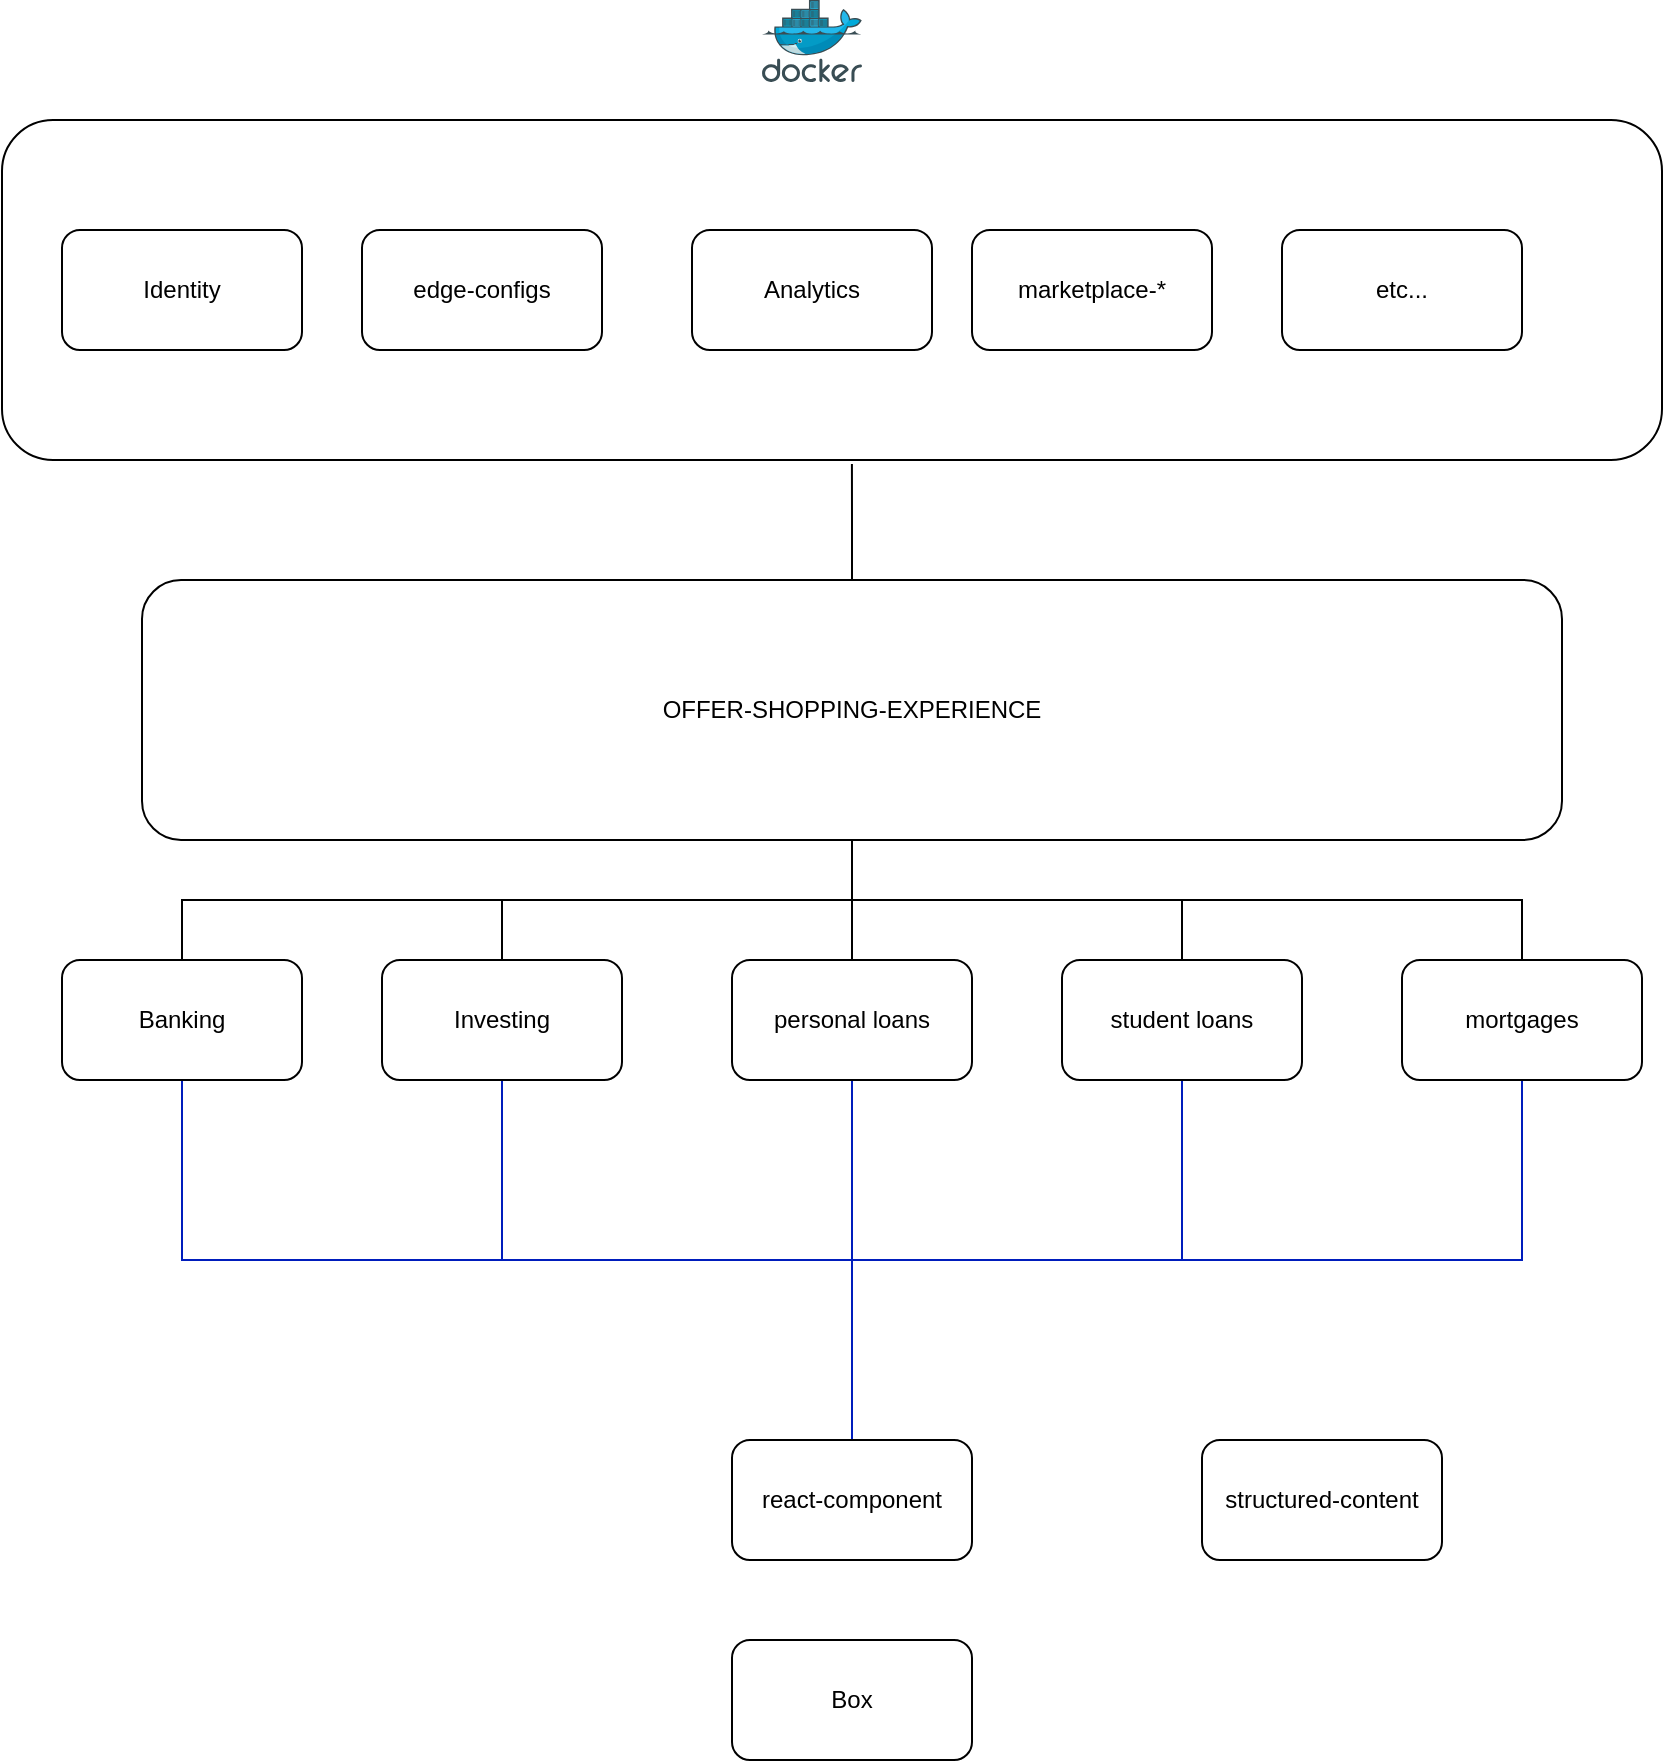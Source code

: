 <mxfile version="14.9.5" type="github">
  <diagram id="t8wlkaK2DTIuuRbT2tO3" name="Page-1">
    <mxGraphModel dx="2946" dy="1154" grid="1" gridSize="10" guides="1" tooltips="1" connect="1" arrows="1" fold="1" page="1" pageScale="1" pageWidth="850" pageHeight="1100" math="0" shadow="0">
      <root>
        <mxCell id="0" />
        <mxCell id="1" parent="0" />
        <mxCell id="TX6PWKkeUGpqHd07bk0t-19" value="" style="rounded=1;whiteSpace=wrap;html=1;" vertex="1" parent="1">
          <mxGeometry x="20" y="220" width="830" height="170" as="geometry" />
        </mxCell>
        <mxCell id="TX6PWKkeUGpqHd07bk0t-28" style="edgeStyle=orthogonalEdgeStyle;rounded=0;orthogonalLoop=1;jettySize=auto;html=1;exitX=0.5;exitY=0;exitDx=0;exitDy=0;entryX=0.512;entryY=1.012;entryDx=0;entryDy=0;entryPerimeter=0;endArrow=none;endFill=0;" edge="1" parent="1" source="TX6PWKkeUGpqHd07bk0t-1" target="TX6PWKkeUGpqHd07bk0t-19">
          <mxGeometry relative="1" as="geometry" />
        </mxCell>
        <mxCell id="TX6PWKkeUGpqHd07bk0t-1" value="OFFER-SHOPPING-EXPERIENCE" style="rounded=1;whiteSpace=wrap;html=1;" vertex="1" parent="1">
          <mxGeometry x="90" y="450" width="710" height="130" as="geometry" />
        </mxCell>
        <mxCell id="TX6PWKkeUGpqHd07bk0t-7" style="edgeStyle=orthogonalEdgeStyle;rounded=0;orthogonalLoop=1;jettySize=auto;html=1;exitX=0.5;exitY=0;exitDx=0;exitDy=0;endArrow=none;endFill=0;" edge="1" parent="1" source="TX6PWKkeUGpqHd07bk0t-2" target="TX6PWKkeUGpqHd07bk0t-1">
          <mxGeometry relative="1" as="geometry" />
        </mxCell>
        <mxCell id="TX6PWKkeUGpqHd07bk0t-22" style="edgeStyle=orthogonalEdgeStyle;rounded=0;orthogonalLoop=1;jettySize=auto;html=1;exitX=0.5;exitY=1;exitDx=0;exitDy=0;entryX=0.5;entryY=0;entryDx=0;entryDy=0;endArrow=none;endFill=0;fillColor=#0050ef;strokeColor=#001DBC;" edge="1" parent="1" source="TX6PWKkeUGpqHd07bk0t-2" target="TX6PWKkeUGpqHd07bk0t-20">
          <mxGeometry relative="1" as="geometry" />
        </mxCell>
        <mxCell id="TX6PWKkeUGpqHd07bk0t-2" value="Banking" style="rounded=1;whiteSpace=wrap;html=1;" vertex="1" parent="1">
          <mxGeometry x="50" y="640" width="120" height="60" as="geometry" />
        </mxCell>
        <mxCell id="TX6PWKkeUGpqHd07bk0t-9" style="edgeStyle=orthogonalEdgeStyle;rounded=0;orthogonalLoop=1;jettySize=auto;html=1;exitX=0.5;exitY=0;exitDx=0;exitDy=0;endArrow=none;endFill=0;" edge="1" parent="1" source="TX6PWKkeUGpqHd07bk0t-3">
          <mxGeometry relative="1" as="geometry">
            <mxPoint x="270" y="610" as="targetPoint" />
          </mxGeometry>
        </mxCell>
        <mxCell id="TX6PWKkeUGpqHd07bk0t-23" style="edgeStyle=orthogonalEdgeStyle;rounded=0;orthogonalLoop=1;jettySize=auto;html=1;exitX=0.5;exitY=1;exitDx=0;exitDy=0;endArrow=none;endFill=0;fillColor=#0050ef;strokeColor=#001DBC;" edge="1" parent="1" source="TX6PWKkeUGpqHd07bk0t-3">
          <mxGeometry relative="1" as="geometry">
            <mxPoint x="270" y="790" as="targetPoint" />
          </mxGeometry>
        </mxCell>
        <mxCell id="TX6PWKkeUGpqHd07bk0t-3" value="Investing" style="rounded=1;whiteSpace=wrap;html=1;" vertex="1" parent="1">
          <mxGeometry x="210" y="640" width="120" height="60" as="geometry" />
        </mxCell>
        <mxCell id="TX6PWKkeUGpqHd07bk0t-10" style="edgeStyle=orthogonalEdgeStyle;rounded=0;orthogonalLoop=1;jettySize=auto;html=1;exitX=0.5;exitY=0;exitDx=0;exitDy=0;endArrow=none;endFill=0;" edge="1" parent="1" source="TX6PWKkeUGpqHd07bk0t-4">
          <mxGeometry relative="1" as="geometry">
            <mxPoint x="445" y="600" as="targetPoint" />
          </mxGeometry>
        </mxCell>
        <mxCell id="TX6PWKkeUGpqHd07bk0t-24" style="edgeStyle=orthogonalEdgeStyle;rounded=0;orthogonalLoop=1;jettySize=auto;html=1;exitX=0.5;exitY=1;exitDx=0;exitDy=0;endArrow=none;endFill=0;fillColor=#0050ef;strokeColor=#001DBC;" edge="1" parent="1" source="TX6PWKkeUGpqHd07bk0t-4">
          <mxGeometry relative="1" as="geometry">
            <mxPoint x="445" y="800" as="targetPoint" />
          </mxGeometry>
        </mxCell>
        <mxCell id="TX6PWKkeUGpqHd07bk0t-4" value="personal loans" style="rounded=1;whiteSpace=wrap;html=1;" vertex="1" parent="1">
          <mxGeometry x="385" y="640" width="120" height="60" as="geometry" />
        </mxCell>
        <mxCell id="TX6PWKkeUGpqHd07bk0t-11" style="edgeStyle=orthogonalEdgeStyle;rounded=0;orthogonalLoop=1;jettySize=auto;html=1;exitX=0.5;exitY=0;exitDx=0;exitDy=0;entryX=0.5;entryY=1;entryDx=0;entryDy=0;endArrow=none;endFill=0;" edge="1" parent="1" source="TX6PWKkeUGpqHd07bk0t-5" target="TX6PWKkeUGpqHd07bk0t-1">
          <mxGeometry relative="1" as="geometry" />
        </mxCell>
        <mxCell id="TX6PWKkeUGpqHd07bk0t-25" style="edgeStyle=orthogonalEdgeStyle;rounded=0;orthogonalLoop=1;jettySize=auto;html=1;exitX=0.5;exitY=1;exitDx=0;exitDy=0;entryX=0.5;entryY=0;entryDx=0;entryDy=0;endArrow=none;endFill=0;fillColor=#0050ef;strokeColor=#001DBC;" edge="1" parent="1" source="TX6PWKkeUGpqHd07bk0t-5" target="TX6PWKkeUGpqHd07bk0t-20">
          <mxGeometry relative="1" as="geometry" />
        </mxCell>
        <mxCell id="TX6PWKkeUGpqHd07bk0t-5" value="student loans" style="rounded=1;whiteSpace=wrap;html=1;" vertex="1" parent="1">
          <mxGeometry x="550" y="640" width="120" height="60" as="geometry" />
        </mxCell>
        <mxCell id="TX6PWKkeUGpqHd07bk0t-12" style="edgeStyle=orthogonalEdgeStyle;rounded=0;orthogonalLoop=1;jettySize=auto;html=1;exitX=0.5;exitY=0;exitDx=0;exitDy=0;entryX=0.5;entryY=1;entryDx=0;entryDy=0;endArrow=none;endFill=0;" edge="1" parent="1" source="TX6PWKkeUGpqHd07bk0t-6" target="TX6PWKkeUGpqHd07bk0t-1">
          <mxGeometry relative="1" as="geometry" />
        </mxCell>
        <mxCell id="TX6PWKkeUGpqHd07bk0t-27" style="edgeStyle=orthogonalEdgeStyle;rounded=0;orthogonalLoop=1;jettySize=auto;html=1;exitX=0.5;exitY=1;exitDx=0;exitDy=0;entryX=0.5;entryY=0;entryDx=0;entryDy=0;endArrow=none;endFill=0;fillColor=#0050ef;strokeColor=#001DBC;" edge="1" parent="1" source="TX6PWKkeUGpqHd07bk0t-6" target="TX6PWKkeUGpqHd07bk0t-20">
          <mxGeometry relative="1" as="geometry" />
        </mxCell>
        <mxCell id="TX6PWKkeUGpqHd07bk0t-6" value="mortgages" style="rounded=1;whiteSpace=wrap;html=1;" vertex="1" parent="1">
          <mxGeometry x="720" y="640" width="120" height="60" as="geometry" />
        </mxCell>
        <mxCell id="TX6PWKkeUGpqHd07bk0t-13" value="" style="aspect=fixed;html=1;points=[];align=center;image;fontSize=12;image=img/lib/mscae/Docker.svg;" vertex="1" parent="1">
          <mxGeometry x="400" y="160" width="50" height="41" as="geometry" />
        </mxCell>
        <mxCell id="TX6PWKkeUGpqHd07bk0t-14" value="edge-configs" style="rounded=1;whiteSpace=wrap;html=1;" vertex="1" parent="1">
          <mxGeometry x="200" y="275" width="120" height="60" as="geometry" />
        </mxCell>
        <mxCell id="TX6PWKkeUGpqHd07bk0t-15" value="Identity" style="rounded=1;whiteSpace=wrap;html=1;" vertex="1" parent="1">
          <mxGeometry x="50" y="275" width="120" height="60" as="geometry" />
        </mxCell>
        <mxCell id="TX6PWKkeUGpqHd07bk0t-16" value="etc..." style="rounded=1;whiteSpace=wrap;html=1;" vertex="1" parent="1">
          <mxGeometry x="660" y="275" width="120" height="60" as="geometry" />
        </mxCell>
        <mxCell id="TX6PWKkeUGpqHd07bk0t-17" value="Analytics" style="rounded=1;whiteSpace=wrap;html=1;" vertex="1" parent="1">
          <mxGeometry x="365" y="275" width="120" height="60" as="geometry" />
        </mxCell>
        <mxCell id="TX6PWKkeUGpqHd07bk0t-18" value="marketplace-*" style="rounded=1;whiteSpace=wrap;html=1;" vertex="1" parent="1">
          <mxGeometry x="505" y="275" width="120" height="60" as="geometry" />
        </mxCell>
        <mxCell id="TX6PWKkeUGpqHd07bk0t-20" value="react-component" style="rounded=1;whiteSpace=wrap;html=1;" vertex="1" parent="1">
          <mxGeometry x="385" y="880" width="120" height="60" as="geometry" />
        </mxCell>
        <mxCell id="TX6PWKkeUGpqHd07bk0t-21" value="structured-content" style="rounded=1;whiteSpace=wrap;html=1;" vertex="1" parent="1">
          <mxGeometry x="620" y="880" width="120" height="60" as="geometry" />
        </mxCell>
        <mxCell id="TX6PWKkeUGpqHd07bk0t-29" value="Box" style="rounded=1;whiteSpace=wrap;html=1;" vertex="1" parent="1">
          <mxGeometry x="385" y="980" width="120" height="60" as="geometry" />
        </mxCell>
      </root>
    </mxGraphModel>
  </diagram>
</mxfile>
